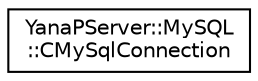 digraph "クラス階層図"
{
  edge [fontname="Helvetica",fontsize="10",labelfontname="Helvetica",labelfontsize="10"];
  node [fontname="Helvetica",fontsize="10",shape=record];
  rankdir="LR";
  Node0 [label="YanaPServer::MySQL\l::CMySqlConnection",height=0.2,width=0.4,color="black", fillcolor="white", style="filled",URL="$class_yana_p_server_1_1_my_s_q_l_1_1_c_my_sql_connection.html",tooltip="MySQL接続クラス "];
}
